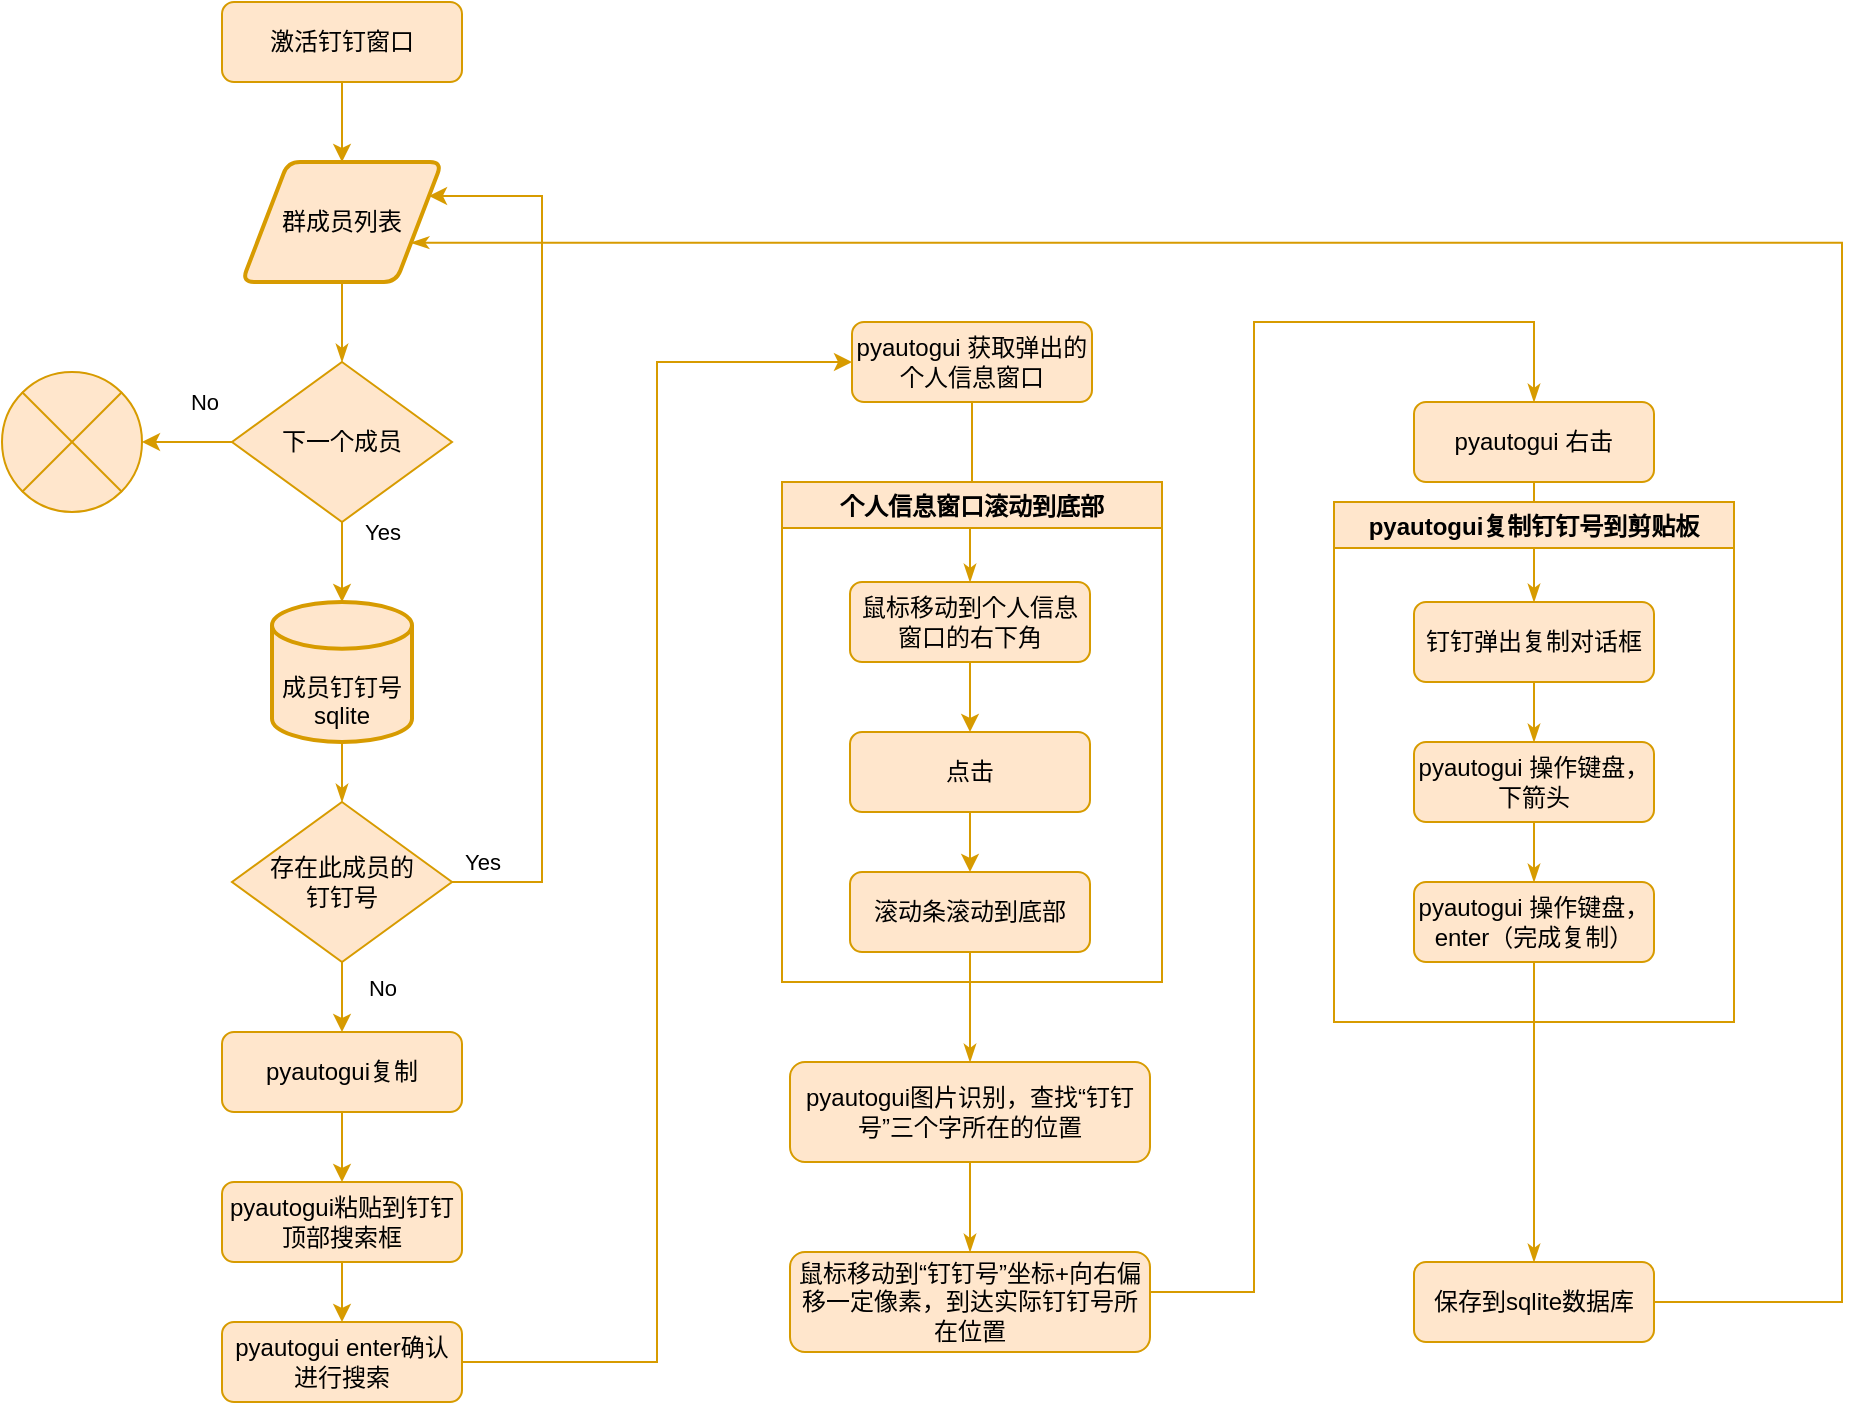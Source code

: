 <mxfile version="20.3.0" type="device"><diagram id="C5RBs43oDa-KdzZeNtuy" name="Page-1"><mxGraphModel dx="1038" dy="649" grid="1" gridSize="10" guides="1" tooltips="1" connect="1" arrows="1" fold="1" page="1" pageScale="1" pageWidth="827" pageHeight="1169" math="0" shadow="0"><root><mxCell id="WIyWlLk6GJQsqaUBKTNV-0"/><mxCell id="WIyWlLk6GJQsqaUBKTNV-1" parent="WIyWlLk6GJQsqaUBKTNV-0"/><mxCell id="IcPpuFOADUOH_2hdT2bo-1" value="" style="edgeStyle=orthogonalEdgeStyle;rounded=0;orthogonalLoop=1;jettySize=auto;html=1;fillColor=#ffe6cc;strokeColor=#d79b00;" edge="1" parent="WIyWlLk6GJQsqaUBKTNV-1" source="IcPpuFOADUOH_2hdT2bo-2"><mxGeometry relative="1" as="geometry"><mxPoint x="260" y="130" as="targetPoint"/></mxGeometry></mxCell><mxCell id="IcPpuFOADUOH_2hdT2bo-2" value="激活钉钉窗口" style="rounded=1;whiteSpace=wrap;html=1;fontSize=12;glass=0;strokeWidth=1;shadow=0;fillColor=#ffe6cc;strokeColor=#d79b00;" vertex="1" parent="WIyWlLk6GJQsqaUBKTNV-1"><mxGeometry x="200" y="50" width="120" height="40" as="geometry"/></mxCell><mxCell id="IcPpuFOADUOH_2hdT2bo-19" value="" style="edgeStyle=orthogonalEdgeStyle;rounded=0;orthogonalLoop=1;jettySize=auto;html=1;fillColor=#ffe6cc;strokeColor=#d79b00;" edge="1" parent="WIyWlLk6GJQsqaUBKTNV-1" source="IcPpuFOADUOH_2hdT2bo-4" target="IcPpuFOADUOH_2hdT2bo-18"><mxGeometry relative="1" as="geometry"/></mxCell><mxCell id="IcPpuFOADUOH_2hdT2bo-4" value="pyautogui粘贴到钉钉顶部搜索框" style="rounded=1;whiteSpace=wrap;html=1;fontSize=12;glass=0;strokeWidth=1;shadow=0;fillColor=#ffe6cc;strokeColor=#d79b00;" vertex="1" parent="WIyWlLk6GJQsqaUBKTNV-1"><mxGeometry x="200" y="640" width="120" height="40" as="geometry"/></mxCell><mxCell id="IcPpuFOADUOH_2hdT2bo-15" value="" style="edgeStyle=orthogonalEdgeStyle;rounded=0;orthogonalLoop=1;jettySize=auto;html=1;fillColor=#ffe6cc;strokeColor=#d79b00;" edge="1" parent="WIyWlLk6GJQsqaUBKTNV-1" source="IcPpuFOADUOH_2hdT2bo-5" target="IcPpuFOADUOH_2hdT2bo-4"><mxGeometry relative="1" as="geometry"/></mxCell><mxCell id="IcPpuFOADUOH_2hdT2bo-5" value="pyautogui复制" style="rounded=1;whiteSpace=wrap;html=1;fontSize=12;glass=0;strokeWidth=1;shadow=0;fillColor=#ffe6cc;strokeColor=#d79b00;" vertex="1" parent="WIyWlLk6GJQsqaUBKTNV-1"><mxGeometry x="200" y="565" width="120" height="40" as="geometry"/></mxCell><mxCell id="IcPpuFOADUOH_2hdT2bo-6" value="下一个成员" style="rhombus;whiteSpace=wrap;html=1;fillColor=#ffe6cc;strokeColor=#d79b00;" vertex="1" parent="WIyWlLk6GJQsqaUBKTNV-1"><mxGeometry x="205" y="230" width="110" height="80" as="geometry"/></mxCell><mxCell id="IcPpuFOADUOH_2hdT2bo-21" style="edgeStyle=orthogonalEdgeStyle;rounded=0;orthogonalLoop=1;jettySize=auto;html=1;entryX=0;entryY=0.5;entryDx=0;entryDy=0;fillColor=#ffe6cc;strokeColor=#d79b00;" edge="1" parent="WIyWlLk6GJQsqaUBKTNV-1" source="IcPpuFOADUOH_2hdT2bo-18" target="IcPpuFOADUOH_2hdT2bo-20"><mxGeometry relative="1" as="geometry"/></mxCell><mxCell id="IcPpuFOADUOH_2hdT2bo-18" value="pyautogui enter确认进行搜索" style="rounded=1;whiteSpace=wrap;html=1;fontSize=12;glass=0;strokeWidth=1;shadow=0;fillColor=#ffe6cc;strokeColor=#d79b00;" vertex="1" parent="WIyWlLk6GJQsqaUBKTNV-1"><mxGeometry x="200" y="710" width="120" height="40" as="geometry"/></mxCell><mxCell id="IcPpuFOADUOH_2hdT2bo-86" value="" style="edgeStyle=orthogonalEdgeStyle;rounded=0;orthogonalLoop=1;jettySize=auto;html=1;endArrow=classicThin;endFill=1;fillColor=#ffe6cc;strokeColor=#d79b00;" edge="1" parent="WIyWlLk6GJQsqaUBKTNV-1" source="IcPpuFOADUOH_2hdT2bo-20" target="IcPpuFOADUOH_2hdT2bo-22"><mxGeometry relative="1" as="geometry"/></mxCell><mxCell id="IcPpuFOADUOH_2hdT2bo-20" value="pyautogui 获取弹出的个人信息窗口" style="rounded=1;whiteSpace=wrap;html=1;fontSize=12;glass=0;strokeWidth=1;shadow=0;fillColor=#ffe6cc;strokeColor=#d79b00;" vertex="1" parent="WIyWlLk6GJQsqaUBKTNV-1"><mxGeometry x="515" y="210" width="120" height="40" as="geometry"/></mxCell><mxCell id="IcPpuFOADUOH_2hdT2bo-33" value="个人信息窗口滚动到底部" style="swimlane;fillColor=#ffe6cc;strokeColor=#d79b00;" vertex="1" parent="WIyWlLk6GJQsqaUBKTNV-1"><mxGeometry x="480" y="290" width="190" height="250" as="geometry"/></mxCell><mxCell id="IcPpuFOADUOH_2hdT2bo-22" value="鼠标移动到个人信息窗口的右下角" style="rounded=1;whiteSpace=wrap;html=1;fontSize=12;glass=0;strokeWidth=1;shadow=0;fillColor=#ffe6cc;strokeColor=#d79b00;" vertex="1" parent="IcPpuFOADUOH_2hdT2bo-33"><mxGeometry x="34" y="50" width="120" height="40" as="geometry"/></mxCell><mxCell id="IcPpuFOADUOH_2hdT2bo-23" value="点击" style="rounded=1;whiteSpace=wrap;html=1;fontSize=12;glass=0;strokeWidth=1;shadow=0;fillColor=#ffe6cc;strokeColor=#d79b00;" vertex="1" parent="IcPpuFOADUOH_2hdT2bo-33"><mxGeometry x="34" y="125" width="120" height="40" as="geometry"/></mxCell><mxCell id="IcPpuFOADUOH_2hdT2bo-30" value="" style="edgeStyle=orthogonalEdgeStyle;rounded=0;orthogonalLoop=1;jettySize=auto;html=1;fillColor=#ffe6cc;strokeColor=#d79b00;" edge="1" parent="IcPpuFOADUOH_2hdT2bo-33" source="IcPpuFOADUOH_2hdT2bo-22" target="IcPpuFOADUOH_2hdT2bo-23"><mxGeometry relative="1" as="geometry"/></mxCell><mxCell id="IcPpuFOADUOH_2hdT2bo-31" value="滚动条滚动到底部" style="rounded=1;whiteSpace=wrap;html=1;fontSize=12;glass=0;strokeWidth=1;shadow=0;fillColor=#ffe6cc;strokeColor=#d79b00;" vertex="1" parent="IcPpuFOADUOH_2hdT2bo-33"><mxGeometry x="34" y="195" width="120" height="40" as="geometry"/></mxCell><mxCell id="IcPpuFOADUOH_2hdT2bo-32" value="" style="edgeStyle=orthogonalEdgeStyle;rounded=0;orthogonalLoop=1;jettySize=auto;html=1;fillColor=#ffe6cc;strokeColor=#d79b00;" edge="1" parent="IcPpuFOADUOH_2hdT2bo-33" source="IcPpuFOADUOH_2hdT2bo-23" target="IcPpuFOADUOH_2hdT2bo-31"><mxGeometry relative="1" as="geometry"/></mxCell><mxCell id="IcPpuFOADUOH_2hdT2bo-88" value="" style="edgeStyle=orthogonalEdgeStyle;rounded=0;orthogonalLoop=1;jettySize=auto;html=1;endArrow=classicThin;endFill=1;fillColor=#ffe6cc;strokeColor=#d79b00;" edge="1" parent="WIyWlLk6GJQsqaUBKTNV-1" source="IcPpuFOADUOH_2hdT2bo-36" target="IcPpuFOADUOH_2hdT2bo-38"><mxGeometry relative="1" as="geometry"/></mxCell><mxCell id="IcPpuFOADUOH_2hdT2bo-36" value="pyautogui图片识别，查找“钉钉号”三个字所在的位置" style="rounded=1;whiteSpace=wrap;html=1;fontSize=12;glass=0;strokeWidth=1;shadow=0;fillColor=#ffe6cc;strokeColor=#d79b00;" vertex="1" parent="WIyWlLk6GJQsqaUBKTNV-1"><mxGeometry x="484" y="580" width="180" height="50" as="geometry"/></mxCell><mxCell id="IcPpuFOADUOH_2hdT2bo-41" style="edgeStyle=orthogonalEdgeStyle;rounded=0;orthogonalLoop=1;jettySize=auto;html=1;entryX=0.5;entryY=0;entryDx=0;entryDy=0;endArrow=classicThin;endFill=1;fillColor=#ffe6cc;strokeColor=#d79b00;" edge="1" parent="WIyWlLk6GJQsqaUBKTNV-1" source="IcPpuFOADUOH_2hdT2bo-38" target="IcPpuFOADUOH_2hdT2bo-40"><mxGeometry relative="1" as="geometry"><Array as="points"><mxPoint x="716" y="695"/><mxPoint x="716" y="210"/><mxPoint x="856" y="210"/></Array></mxGeometry></mxCell><mxCell id="IcPpuFOADUOH_2hdT2bo-38" value="鼠标移动到“钉钉号”坐标+向右偏移一定像素，到达实际钉钉号所在位置" style="rounded=1;whiteSpace=wrap;html=1;fontSize=12;glass=0;strokeWidth=1;shadow=0;fillColor=#ffe6cc;strokeColor=#d79b00;" vertex="1" parent="WIyWlLk6GJQsqaUBKTNV-1"><mxGeometry x="484" y="675" width="180" height="50" as="geometry"/></mxCell><mxCell id="IcPpuFOADUOH_2hdT2bo-48" value="" style="edgeStyle=orthogonalEdgeStyle;rounded=0;orthogonalLoop=1;jettySize=auto;html=1;endArrow=classicThin;endFill=1;fillColor=#ffe6cc;strokeColor=#d79b00;" edge="1" parent="WIyWlLk6GJQsqaUBKTNV-1" source="IcPpuFOADUOH_2hdT2bo-40" target="IcPpuFOADUOH_2hdT2bo-47"><mxGeometry relative="1" as="geometry"/></mxCell><mxCell id="IcPpuFOADUOH_2hdT2bo-40" value="pyautogui 右击" style="rounded=1;whiteSpace=wrap;html=1;fontSize=12;glass=0;strokeWidth=1;shadow=0;fillColor=#ffe6cc;strokeColor=#d79b00;" vertex="1" parent="WIyWlLk6GJQsqaUBKTNV-1"><mxGeometry x="796" y="250" width="120" height="40" as="geometry"/></mxCell><mxCell id="IcPpuFOADUOH_2hdT2bo-46" value="pyautogui复制钉钉号到剪贴板" style="swimlane;fillColor=#ffe6cc;strokeColor=#d79b00;" vertex="1" parent="WIyWlLk6GJQsqaUBKTNV-1"><mxGeometry x="756" y="300" width="200" height="260" as="geometry"/></mxCell><mxCell id="IcPpuFOADUOH_2hdT2bo-42" value="pyautogui 操作键盘，下箭头" style="rounded=1;whiteSpace=wrap;html=1;fontSize=12;glass=0;strokeWidth=1;shadow=0;fillColor=#ffe6cc;strokeColor=#d79b00;" vertex="1" parent="IcPpuFOADUOH_2hdT2bo-46"><mxGeometry x="40" y="120" width="120" height="40" as="geometry"/></mxCell><mxCell id="IcPpuFOADUOH_2hdT2bo-53" value="" style="edgeStyle=orthogonalEdgeStyle;rounded=0;orthogonalLoop=1;jettySize=auto;html=1;endArrow=classicThin;endFill=1;fillColor=#ffe6cc;strokeColor=#d79b00;" edge="1" parent="IcPpuFOADUOH_2hdT2bo-46" source="IcPpuFOADUOH_2hdT2bo-47" target="IcPpuFOADUOH_2hdT2bo-42"><mxGeometry relative="1" as="geometry"/></mxCell><mxCell id="IcPpuFOADUOH_2hdT2bo-47" value="钉钉弹出复制对话框" style="rounded=1;whiteSpace=wrap;html=1;fontSize=12;glass=0;strokeWidth=1;shadow=0;fillColor=#ffe6cc;strokeColor=#d79b00;" vertex="1" parent="IcPpuFOADUOH_2hdT2bo-46"><mxGeometry x="40" y="50" width="120" height="40" as="geometry"/></mxCell><mxCell id="IcPpuFOADUOH_2hdT2bo-43" value="pyautogui 操作键盘，enter（完成复制）" style="rounded=1;whiteSpace=wrap;html=1;fontSize=12;glass=0;strokeWidth=1;shadow=0;fillColor=#ffe6cc;strokeColor=#d79b00;" vertex="1" parent="IcPpuFOADUOH_2hdT2bo-46"><mxGeometry x="40" y="190" width="120" height="40" as="geometry"/></mxCell><mxCell id="IcPpuFOADUOH_2hdT2bo-45" value="" style="edgeStyle=orthogonalEdgeStyle;rounded=0;orthogonalLoop=1;jettySize=auto;html=1;endArrow=classicThin;endFill=1;fillColor=#ffe6cc;strokeColor=#d79b00;" edge="1" parent="IcPpuFOADUOH_2hdT2bo-46" source="IcPpuFOADUOH_2hdT2bo-42" target="IcPpuFOADUOH_2hdT2bo-43"><mxGeometry relative="1" as="geometry"/></mxCell><mxCell id="IcPpuFOADUOH_2hdT2bo-82" style="edgeStyle=orthogonalEdgeStyle;rounded=0;orthogonalLoop=1;jettySize=auto;html=1;endArrow=classicThin;endFill=1;entryX=1;entryY=0.75;entryDx=0;entryDy=0;fillColor=#ffe6cc;strokeColor=#d79b00;" edge="1" parent="WIyWlLk6GJQsqaUBKTNV-1" source="IcPpuFOADUOH_2hdT2bo-54" target="IcPpuFOADUOH_2hdT2bo-67"><mxGeometry relative="1" as="geometry"><mxPoint x="380" y="170" as="targetPoint"/><Array as="points"><mxPoint x="1010" y="700"/><mxPoint x="1010" y="170"/></Array></mxGeometry></mxCell><mxCell id="IcPpuFOADUOH_2hdT2bo-54" value="保存到sqlite数据库" style="rounded=1;whiteSpace=wrap;html=1;fontSize=12;glass=0;strokeWidth=1;shadow=0;fillColor=#ffe6cc;strokeColor=#d79b00;" vertex="1" parent="WIyWlLk6GJQsqaUBKTNV-1"><mxGeometry x="796" y="680" width="120" height="40" as="geometry"/></mxCell><mxCell id="IcPpuFOADUOH_2hdT2bo-55" value="" style="edgeStyle=orthogonalEdgeStyle;rounded=0;orthogonalLoop=1;jettySize=auto;html=1;endArrow=classicThin;endFill=1;fillColor=#ffe6cc;strokeColor=#d79b00;" edge="1" parent="WIyWlLk6GJQsqaUBKTNV-1" source="IcPpuFOADUOH_2hdT2bo-43" target="IcPpuFOADUOH_2hdT2bo-54"><mxGeometry relative="1" as="geometry"/></mxCell><mxCell id="IcPpuFOADUOH_2hdT2bo-57" value="存在此成员的&lt;br&gt;钉钉号" style="rhombus;whiteSpace=wrap;html=1;fillColor=#ffe6cc;strokeColor=#d79b00;" vertex="1" parent="WIyWlLk6GJQsqaUBKTNV-1"><mxGeometry x="205" y="450" width="110" height="80" as="geometry"/></mxCell><mxCell id="IcPpuFOADUOH_2hdT2bo-59" value="" style="endArrow=classic;html=1;rounded=0;exitX=0.5;exitY=1;exitDx=0;exitDy=0;entryX=0.5;entryY=0;entryDx=0;entryDy=0;fillColor=#ffe6cc;strokeColor=#d79b00;" edge="1" parent="WIyWlLk6GJQsqaUBKTNV-1" source="IcPpuFOADUOH_2hdT2bo-57" target="IcPpuFOADUOH_2hdT2bo-5"><mxGeometry relative="1" as="geometry"><mxPoint x="800" y="140" as="sourcePoint"/><mxPoint x="900" y="140" as="targetPoint"/><Array as="points"/></mxGeometry></mxCell><mxCell id="IcPpuFOADUOH_2hdT2bo-60" value="No" style="edgeLabel;resizable=0;html=1;align=center;verticalAlign=middle;" connectable="0" vertex="1" parent="IcPpuFOADUOH_2hdT2bo-59"><mxGeometry relative="1" as="geometry"><mxPoint x="20" y="-5" as="offset"/></mxGeometry></mxCell><mxCell id="IcPpuFOADUOH_2hdT2bo-64" value="" style="verticalLabelPosition=bottom;verticalAlign=top;html=1;shape=mxgraph.flowchart.or;fillColor=#ffe6cc;strokeColor=#d79b00;" vertex="1" parent="WIyWlLk6GJQsqaUBKTNV-1"><mxGeometry x="90" y="235" width="70" height="70" as="geometry"/></mxCell><mxCell id="IcPpuFOADUOH_2hdT2bo-83" value="" style="edgeStyle=orthogonalEdgeStyle;rounded=0;orthogonalLoop=1;jettySize=auto;html=1;endArrow=classicThin;endFill=1;fillColor=#ffe6cc;strokeColor=#d79b00;" edge="1" parent="WIyWlLk6GJQsqaUBKTNV-1" source="IcPpuFOADUOH_2hdT2bo-67" target="IcPpuFOADUOH_2hdT2bo-6"><mxGeometry relative="1" as="geometry"/></mxCell><mxCell id="IcPpuFOADUOH_2hdT2bo-67" value="群成员列表" style="shape=parallelogram;html=1;strokeWidth=2;perimeter=parallelogramPerimeter;whiteSpace=wrap;rounded=1;arcSize=12;size=0.23;fillColor=#ffe6cc;strokeColor=#d79b00;" vertex="1" parent="WIyWlLk6GJQsqaUBKTNV-1"><mxGeometry x="210" y="130" width="100" height="60" as="geometry"/></mxCell><mxCell id="IcPpuFOADUOH_2hdT2bo-70" value="" style="edgeStyle=orthogonalEdgeStyle;rounded=0;orthogonalLoop=1;jettySize=auto;html=1;endArrow=classicThin;endFill=1;fillColor=#ffe6cc;strokeColor=#d79b00;" edge="1" parent="WIyWlLk6GJQsqaUBKTNV-1" source="IcPpuFOADUOH_2hdT2bo-68" target="IcPpuFOADUOH_2hdT2bo-57"><mxGeometry relative="1" as="geometry"/></mxCell><mxCell id="IcPpuFOADUOH_2hdT2bo-68" value="&lt;br&gt;&lt;br&gt;成员钉钉号sqlite" style="strokeWidth=2;html=1;shape=mxgraph.flowchart.database;whiteSpace=wrap;fillColor=#ffe6cc;strokeColor=#d79b00;" vertex="1" parent="WIyWlLk6GJQsqaUBKTNV-1"><mxGeometry x="225" y="350" width="70" height="70" as="geometry"/></mxCell><mxCell id="IcPpuFOADUOH_2hdT2bo-72" value="" style="endArrow=classic;html=1;rounded=0;exitX=1;exitY=0.5;exitDx=0;exitDy=0;entryX=1;entryY=0.25;entryDx=0;entryDy=0;fillColor=#ffe6cc;strokeColor=#d79b00;" edge="1" parent="WIyWlLk6GJQsqaUBKTNV-1" source="IcPpuFOADUOH_2hdT2bo-57" target="IcPpuFOADUOH_2hdT2bo-67"><mxGeometry relative="1" as="geometry"><mxPoint x="620" y="210" as="sourcePoint"/><mxPoint x="310" y="120" as="targetPoint"/><Array as="points"><mxPoint x="360" y="490"/><mxPoint x="360" y="147"/></Array></mxGeometry></mxCell><mxCell id="IcPpuFOADUOH_2hdT2bo-73" value="Yes" style="edgeLabel;resizable=0;html=1;align=center;verticalAlign=middle;" connectable="0" vertex="1" parent="IcPpuFOADUOH_2hdT2bo-72"><mxGeometry relative="1" as="geometry"><mxPoint x="-30" y="167" as="offset"/></mxGeometry></mxCell><mxCell id="IcPpuFOADUOH_2hdT2bo-76" value="" style="endArrow=classic;html=1;rounded=0;exitX=0;exitY=0.5;exitDx=0;exitDy=0;fillColor=#ffe6cc;strokeColor=#d79b00;" edge="1" parent="WIyWlLk6GJQsqaUBKTNV-1" source="IcPpuFOADUOH_2hdT2bo-6" target="IcPpuFOADUOH_2hdT2bo-64"><mxGeometry relative="1" as="geometry"><mxPoint x="460" y="220" as="sourcePoint"/><mxPoint x="560" y="220" as="targetPoint"/></mxGeometry></mxCell><mxCell id="IcPpuFOADUOH_2hdT2bo-77" value="No" style="edgeLabel;resizable=0;html=1;align=center;verticalAlign=middle;" connectable="0" vertex="1" parent="IcPpuFOADUOH_2hdT2bo-76"><mxGeometry relative="1" as="geometry"><mxPoint x="8" y="-20" as="offset"/></mxGeometry></mxCell><mxCell id="IcPpuFOADUOH_2hdT2bo-80" value="" style="endArrow=classic;html=1;rounded=0;exitX=0.5;exitY=1;exitDx=0;exitDy=0;entryX=0.5;entryY=0;entryDx=0;entryDy=0;entryPerimeter=0;fillColor=#ffe6cc;strokeColor=#d79b00;" edge="1" parent="WIyWlLk6GJQsqaUBKTNV-1" source="IcPpuFOADUOH_2hdT2bo-6" target="IcPpuFOADUOH_2hdT2bo-68"><mxGeometry relative="1" as="geometry"><mxPoint x="215" y="280" as="sourcePoint"/><mxPoint x="170" y="280" as="targetPoint"/><Array as="points"/></mxGeometry></mxCell><mxCell id="IcPpuFOADUOH_2hdT2bo-81" value="Yes" style="edgeLabel;resizable=0;html=1;align=center;verticalAlign=middle;" connectable="0" vertex="1" parent="IcPpuFOADUOH_2hdT2bo-80"><mxGeometry relative="1" as="geometry"><mxPoint x="20" y="-15" as="offset"/></mxGeometry></mxCell><mxCell id="IcPpuFOADUOH_2hdT2bo-87" value="" style="edgeStyle=orthogonalEdgeStyle;rounded=0;orthogonalLoop=1;jettySize=auto;html=1;endArrow=classicThin;endFill=1;fillColor=#ffe6cc;strokeColor=#d79b00;" edge="1" parent="WIyWlLk6GJQsqaUBKTNV-1" source="IcPpuFOADUOH_2hdT2bo-31" target="IcPpuFOADUOH_2hdT2bo-36"><mxGeometry relative="1" as="geometry"/></mxCell></root></mxGraphModel></diagram></mxfile>